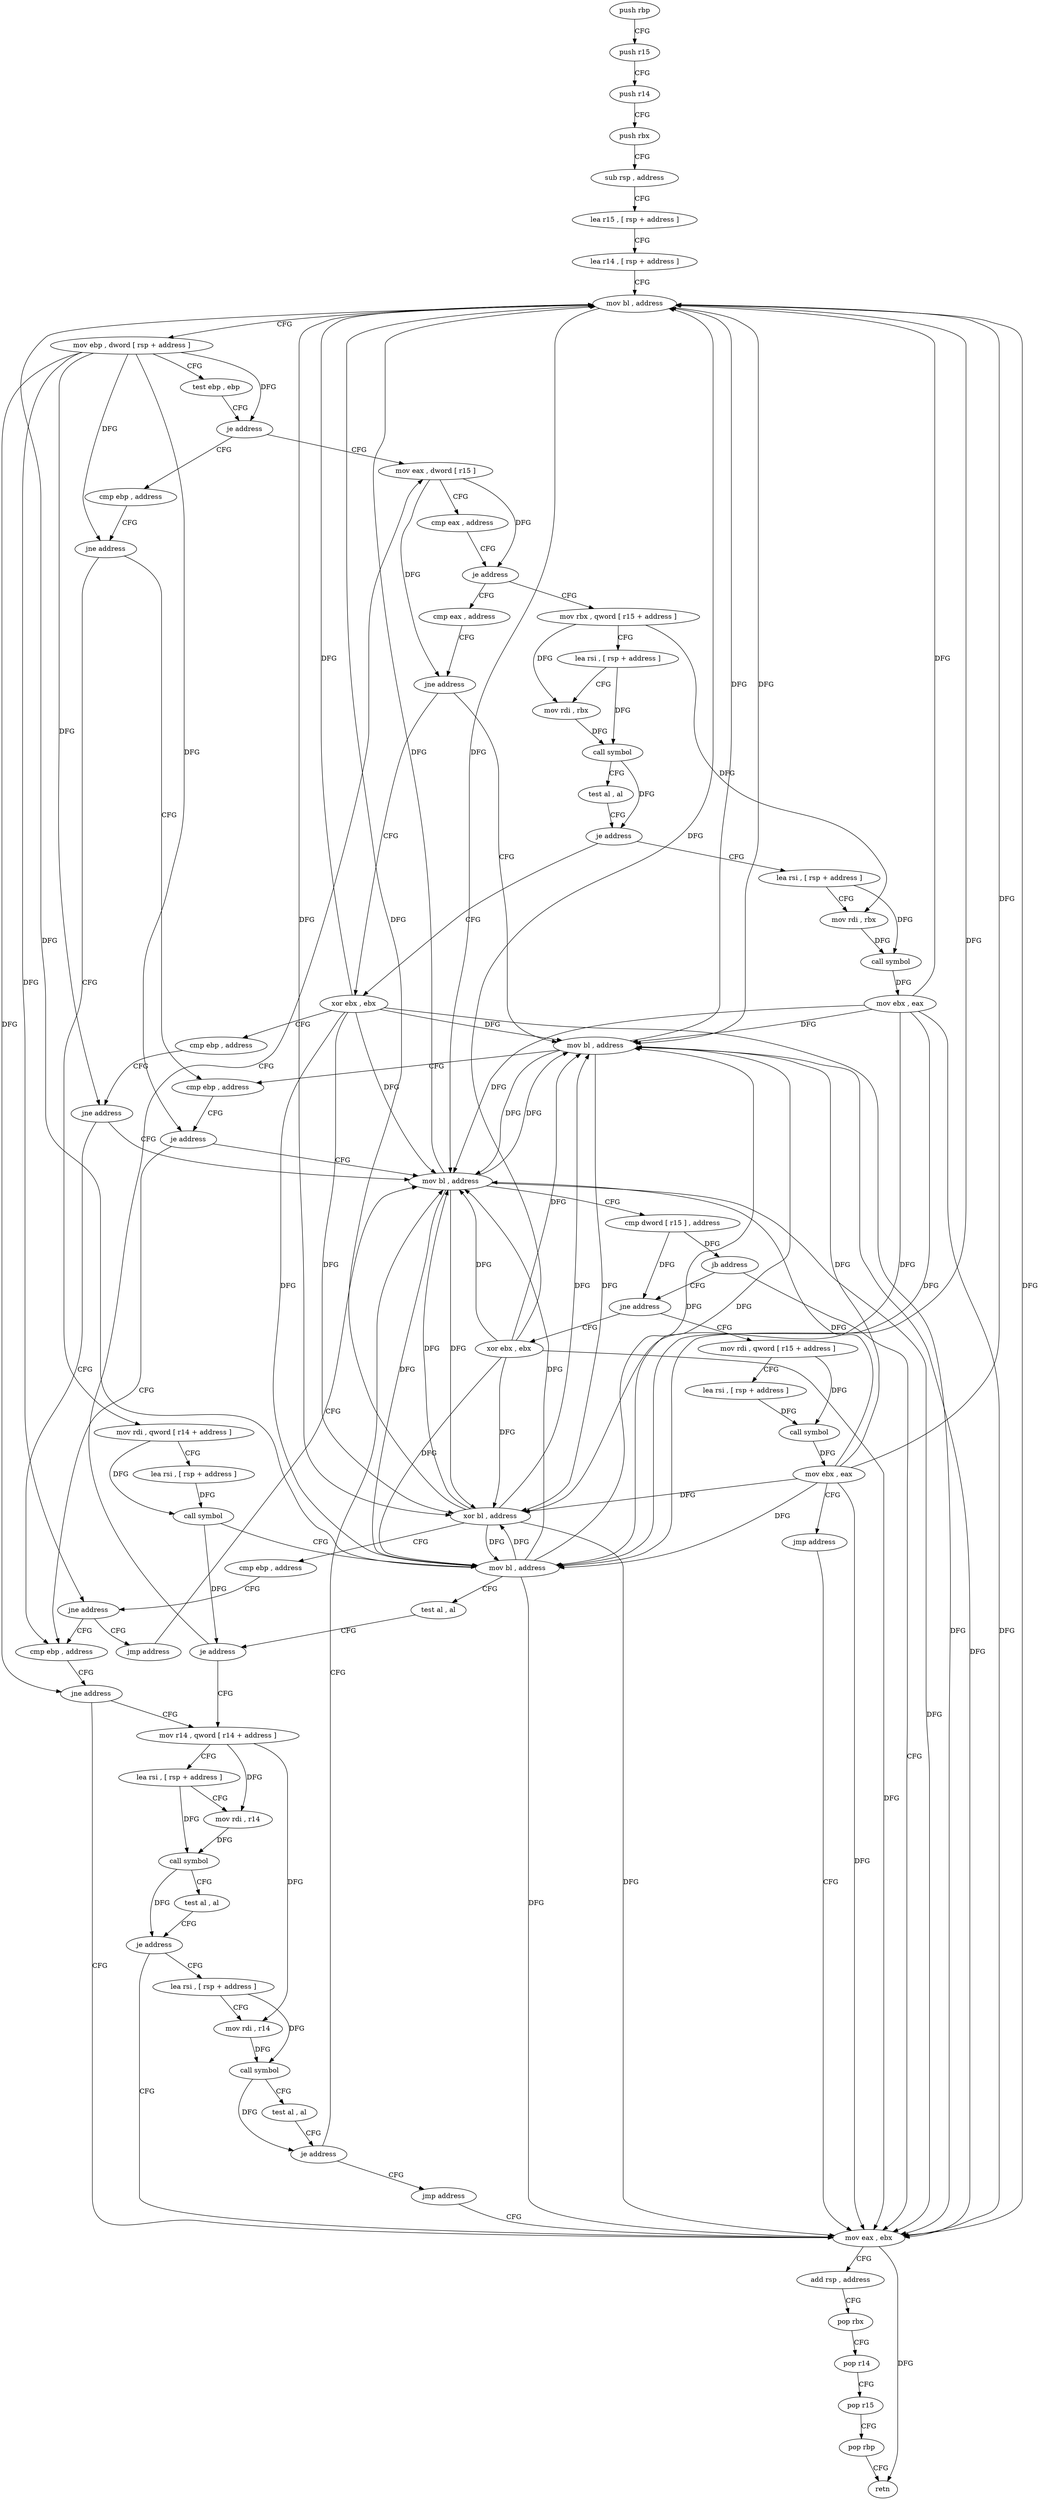 digraph "func" {
"134896" [label = "push rbp" ]
"134897" [label = "push r15" ]
"134899" [label = "push r14" ]
"134901" [label = "push rbx" ]
"134902" [label = "sub rsp , address" ]
"134906" [label = "lea r15 , [ rsp + address ]" ]
"134911" [label = "lea r14 , [ rsp + address ]" ]
"134916" [label = "mov bl , address" ]
"134918" [label = "mov ebp , dword [ rsp + address ]" ]
"134922" [label = "test ebp , ebp" ]
"134924" [label = "je address" ]
"134951" [label = "mov eax , dword [ r15 ]" ]
"134926" [label = "cmp ebp , address" ]
"134954" [label = "cmp eax , address" ]
"134957" [label = "je address" ]
"135016" [label = "mov rbx , qword [ r15 + address ]" ]
"134959" [label = "cmp eax , address" ]
"134929" [label = "jne address" ]
"134966" [label = "cmp ebp , address" ]
"134931" [label = "mov rdi , qword [ r14 + address ]" ]
"135020" [label = "lea rsi , [ rsp + address ]" ]
"135025" [label = "mov rdi , rbx" ]
"135028" [label = "call symbol" ]
"135033" [label = "test al , al" ]
"135035" [label = "je address" ]
"135062" [label = "xor ebx , ebx" ]
"135037" [label = "lea rsi , [ rsp + address ]" ]
"134962" [label = "jne address" ]
"134964" [label = "mov bl , address" ]
"134969" [label = "je address" ]
"135069" [label = "mov bl , address" ]
"134971" [label = "cmp ebp , address" ]
"134935" [label = "lea rsi , [ rsp + address ]" ]
"134940" [label = "call symbol" ]
"134945" [label = "mov bl , address" ]
"134947" [label = "test al , al" ]
"134949" [label = "je address" ]
"134976" [label = "mov r14 , qword [ r14 + address ]" ]
"135064" [label = "cmp ebp , address" ]
"135067" [label = "jne address" ]
"135042" [label = "mov rdi , rbx" ]
"135045" [label = "call symbol" ]
"135050" [label = "mov ebx , eax" ]
"135052" [label = "xor bl , address" ]
"135055" [label = "cmp ebp , address" ]
"135058" [label = "jne address" ]
"135060" [label = "jmp address" ]
"135071" [label = "cmp dword [ r15 ] , address" ]
"135075" [label = "jb address" ]
"135099" [label = "mov eax , ebx" ]
"135077" [label = "jne address" ]
"134974" [label = "jne address" ]
"134980" [label = "lea rsi , [ rsp + address ]" ]
"134985" [label = "mov rdi , r14" ]
"134988" [label = "call symbol" ]
"134993" [label = "test al , al" ]
"134995" [label = "je address" ]
"134997" [label = "lea rsi , [ rsp + address ]" ]
"135101" [label = "add rsp , address" ]
"135105" [label = "pop rbx" ]
"135106" [label = "pop r14" ]
"135108" [label = "pop r15" ]
"135110" [label = "pop rbp" ]
"135111" [label = "retn" ]
"135097" [label = "xor ebx , ebx" ]
"135079" [label = "mov rdi , qword [ r15 + address ]" ]
"135002" [label = "mov rdi , r14" ]
"135005" [label = "call symbol" ]
"135010" [label = "test al , al" ]
"135012" [label = "je address" ]
"135014" [label = "jmp address" ]
"135083" [label = "lea rsi , [ rsp + address ]" ]
"135088" [label = "call symbol" ]
"135093" [label = "mov ebx , eax" ]
"135095" [label = "jmp address" ]
"134896" -> "134897" [ label = "CFG" ]
"134897" -> "134899" [ label = "CFG" ]
"134899" -> "134901" [ label = "CFG" ]
"134901" -> "134902" [ label = "CFG" ]
"134902" -> "134906" [ label = "CFG" ]
"134906" -> "134911" [ label = "CFG" ]
"134911" -> "134916" [ label = "CFG" ]
"134916" -> "134918" [ label = "CFG" ]
"134916" -> "134945" [ label = "DFG" ]
"134916" -> "135052" [ label = "DFG" ]
"134916" -> "134964" [ label = "DFG" ]
"134916" -> "135069" [ label = "DFG" ]
"134916" -> "135099" [ label = "DFG" ]
"134918" -> "134922" [ label = "CFG" ]
"134918" -> "134924" [ label = "DFG" ]
"134918" -> "134929" [ label = "DFG" ]
"134918" -> "134969" [ label = "DFG" ]
"134918" -> "135067" [ label = "DFG" ]
"134918" -> "135058" [ label = "DFG" ]
"134918" -> "134974" [ label = "DFG" ]
"134922" -> "134924" [ label = "CFG" ]
"134924" -> "134951" [ label = "CFG" ]
"134924" -> "134926" [ label = "CFG" ]
"134951" -> "134954" [ label = "CFG" ]
"134951" -> "134957" [ label = "DFG" ]
"134951" -> "134962" [ label = "DFG" ]
"134926" -> "134929" [ label = "CFG" ]
"134954" -> "134957" [ label = "CFG" ]
"134957" -> "135016" [ label = "CFG" ]
"134957" -> "134959" [ label = "CFG" ]
"135016" -> "135020" [ label = "CFG" ]
"135016" -> "135025" [ label = "DFG" ]
"135016" -> "135042" [ label = "DFG" ]
"134959" -> "134962" [ label = "CFG" ]
"134929" -> "134966" [ label = "CFG" ]
"134929" -> "134931" [ label = "CFG" ]
"134966" -> "134969" [ label = "CFG" ]
"134931" -> "134935" [ label = "CFG" ]
"134931" -> "134940" [ label = "DFG" ]
"135020" -> "135025" [ label = "CFG" ]
"135020" -> "135028" [ label = "DFG" ]
"135025" -> "135028" [ label = "DFG" ]
"135028" -> "135033" [ label = "CFG" ]
"135028" -> "135035" [ label = "DFG" ]
"135033" -> "135035" [ label = "CFG" ]
"135035" -> "135062" [ label = "CFG" ]
"135035" -> "135037" [ label = "CFG" ]
"135062" -> "135064" [ label = "CFG" ]
"135062" -> "134916" [ label = "DFG" ]
"135062" -> "134945" [ label = "DFG" ]
"135062" -> "135052" [ label = "DFG" ]
"135062" -> "134964" [ label = "DFG" ]
"135062" -> "135069" [ label = "DFG" ]
"135062" -> "135099" [ label = "DFG" ]
"135037" -> "135042" [ label = "CFG" ]
"135037" -> "135045" [ label = "DFG" ]
"134962" -> "135062" [ label = "CFG" ]
"134962" -> "134964" [ label = "CFG" ]
"134964" -> "134966" [ label = "CFG" ]
"134964" -> "134916" [ label = "DFG" ]
"134964" -> "134945" [ label = "DFG" ]
"134964" -> "135052" [ label = "DFG" ]
"134964" -> "135069" [ label = "DFG" ]
"134964" -> "135099" [ label = "DFG" ]
"134969" -> "135069" [ label = "CFG" ]
"134969" -> "134971" [ label = "CFG" ]
"135069" -> "135071" [ label = "CFG" ]
"135069" -> "134916" [ label = "DFG" ]
"135069" -> "134945" [ label = "DFG" ]
"135069" -> "135052" [ label = "DFG" ]
"135069" -> "134964" [ label = "DFG" ]
"135069" -> "135099" [ label = "DFG" ]
"134971" -> "134974" [ label = "CFG" ]
"134935" -> "134940" [ label = "DFG" ]
"134940" -> "134945" [ label = "CFG" ]
"134940" -> "134949" [ label = "DFG" ]
"134945" -> "134947" [ label = "CFG" ]
"134945" -> "134916" [ label = "DFG" ]
"134945" -> "135052" [ label = "DFG" ]
"134945" -> "134964" [ label = "DFG" ]
"134945" -> "135069" [ label = "DFG" ]
"134945" -> "135099" [ label = "DFG" ]
"134947" -> "134949" [ label = "CFG" ]
"134949" -> "134976" [ label = "CFG" ]
"134949" -> "134951" [ label = "CFG" ]
"134976" -> "134980" [ label = "CFG" ]
"134976" -> "134985" [ label = "DFG" ]
"134976" -> "135002" [ label = "DFG" ]
"135064" -> "135067" [ label = "CFG" ]
"135067" -> "134971" [ label = "CFG" ]
"135067" -> "135069" [ label = "CFG" ]
"135042" -> "135045" [ label = "DFG" ]
"135045" -> "135050" [ label = "DFG" ]
"135050" -> "135052" [ label = "DFG" ]
"135050" -> "134916" [ label = "DFG" ]
"135050" -> "134945" [ label = "DFG" ]
"135050" -> "134964" [ label = "DFG" ]
"135050" -> "135069" [ label = "DFG" ]
"135050" -> "135099" [ label = "DFG" ]
"135052" -> "135055" [ label = "CFG" ]
"135052" -> "134916" [ label = "DFG" ]
"135052" -> "134945" [ label = "DFG" ]
"135052" -> "134964" [ label = "DFG" ]
"135052" -> "135069" [ label = "DFG" ]
"135052" -> "135099" [ label = "DFG" ]
"135055" -> "135058" [ label = "CFG" ]
"135058" -> "134971" [ label = "CFG" ]
"135058" -> "135060" [ label = "CFG" ]
"135060" -> "135069" [ label = "CFG" ]
"135071" -> "135075" [ label = "DFG" ]
"135071" -> "135077" [ label = "DFG" ]
"135075" -> "135099" [ label = "CFG" ]
"135075" -> "135077" [ label = "CFG" ]
"135099" -> "135101" [ label = "CFG" ]
"135099" -> "135111" [ label = "DFG" ]
"135077" -> "135097" [ label = "CFG" ]
"135077" -> "135079" [ label = "CFG" ]
"134974" -> "135099" [ label = "CFG" ]
"134974" -> "134976" [ label = "CFG" ]
"134980" -> "134985" [ label = "CFG" ]
"134980" -> "134988" [ label = "DFG" ]
"134985" -> "134988" [ label = "DFG" ]
"134988" -> "134993" [ label = "CFG" ]
"134988" -> "134995" [ label = "DFG" ]
"134993" -> "134995" [ label = "CFG" ]
"134995" -> "135099" [ label = "CFG" ]
"134995" -> "134997" [ label = "CFG" ]
"134997" -> "135002" [ label = "CFG" ]
"134997" -> "135005" [ label = "DFG" ]
"135101" -> "135105" [ label = "CFG" ]
"135105" -> "135106" [ label = "CFG" ]
"135106" -> "135108" [ label = "CFG" ]
"135108" -> "135110" [ label = "CFG" ]
"135110" -> "135111" [ label = "CFG" ]
"135097" -> "135099" [ label = "DFG" ]
"135097" -> "134916" [ label = "DFG" ]
"135097" -> "134945" [ label = "DFG" ]
"135097" -> "135052" [ label = "DFG" ]
"135097" -> "134964" [ label = "DFG" ]
"135097" -> "135069" [ label = "DFG" ]
"135079" -> "135083" [ label = "CFG" ]
"135079" -> "135088" [ label = "DFG" ]
"135002" -> "135005" [ label = "DFG" ]
"135005" -> "135010" [ label = "CFG" ]
"135005" -> "135012" [ label = "DFG" ]
"135010" -> "135012" [ label = "CFG" ]
"135012" -> "135069" [ label = "CFG" ]
"135012" -> "135014" [ label = "CFG" ]
"135014" -> "135099" [ label = "CFG" ]
"135083" -> "135088" [ label = "DFG" ]
"135088" -> "135093" [ label = "DFG" ]
"135093" -> "135095" [ label = "CFG" ]
"135093" -> "134916" [ label = "DFG" ]
"135093" -> "134945" [ label = "DFG" ]
"135093" -> "135052" [ label = "DFG" ]
"135093" -> "134964" [ label = "DFG" ]
"135093" -> "135069" [ label = "DFG" ]
"135093" -> "135099" [ label = "DFG" ]
"135095" -> "135099" [ label = "CFG" ]
}
